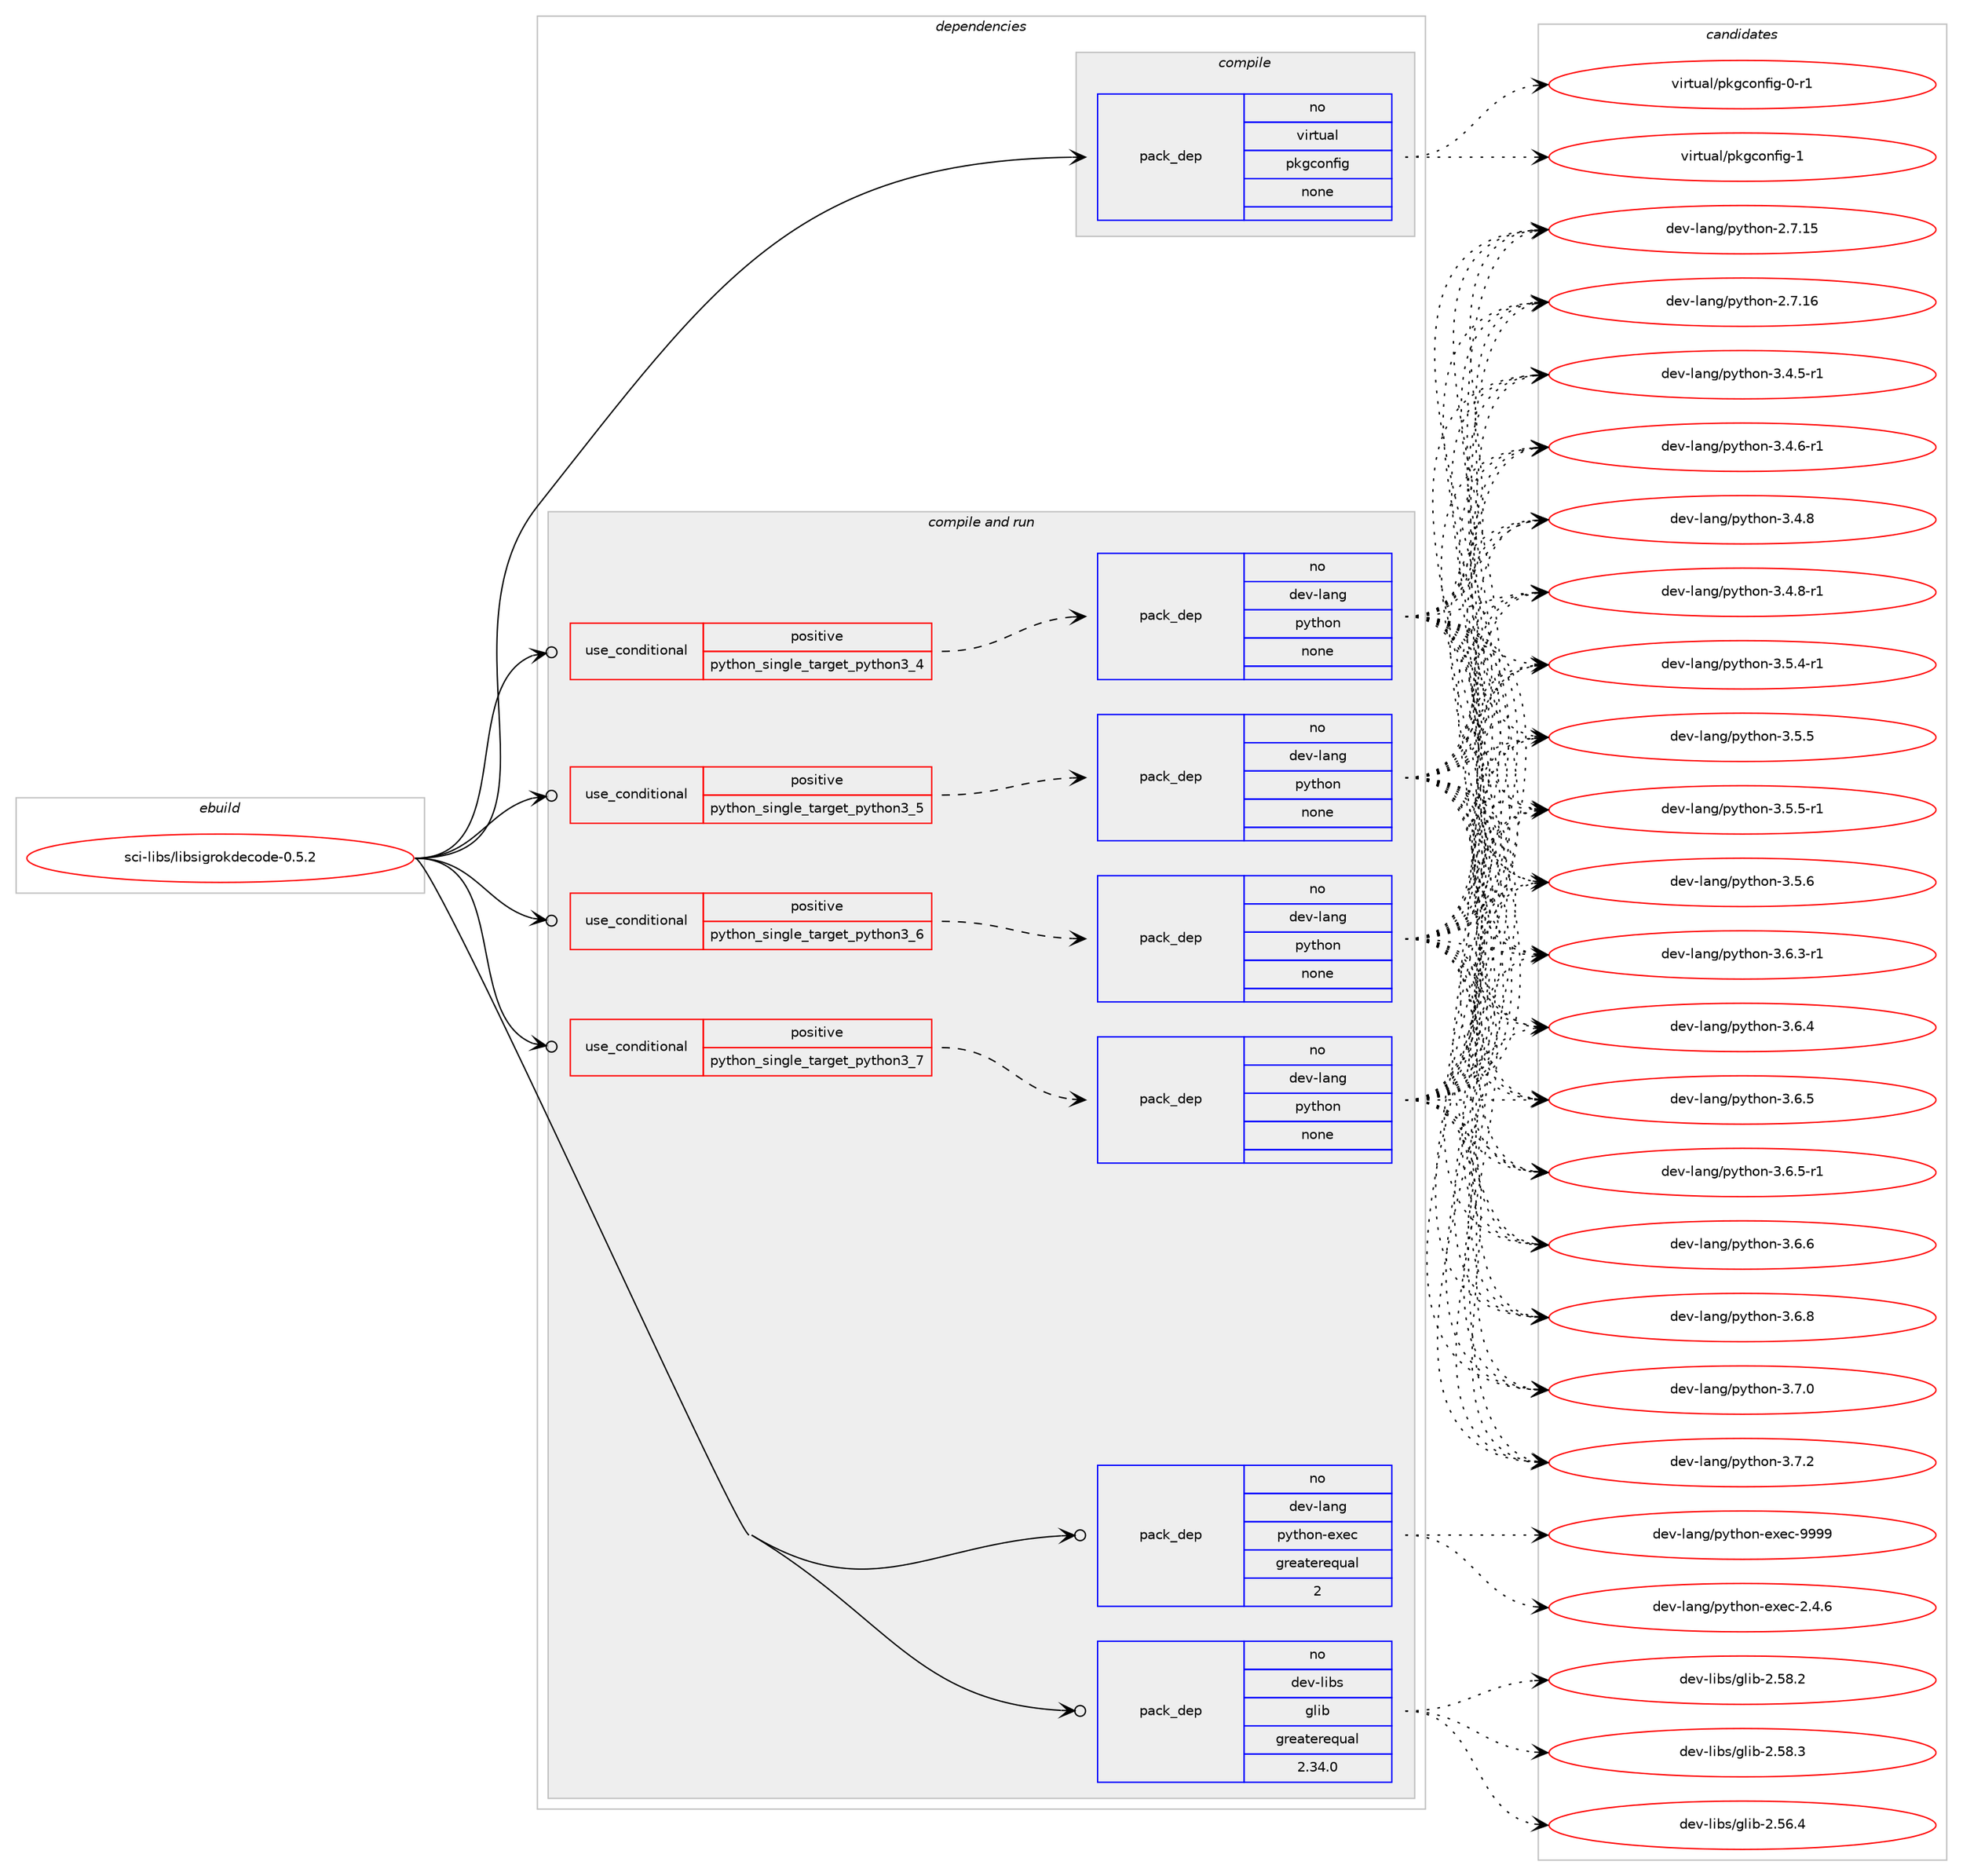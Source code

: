 digraph prolog {

# *************
# Graph options
# *************

newrank=true;
concentrate=true;
compound=true;
graph [rankdir=LR,fontname=Helvetica,fontsize=10,ranksep=1.5];#, ranksep=2.5, nodesep=0.2];
edge  [arrowhead=vee];
node  [fontname=Helvetica,fontsize=10];

# **********
# The ebuild
# **********

subgraph cluster_leftcol {
color=gray;
rank=same;
label=<<i>ebuild</i>>;
id [label="sci-libs/libsigrokdecode-0.5.2", color=red, width=4, href="../sci-libs/libsigrokdecode-0.5.2.svg"];
}

# ****************
# The dependencies
# ****************

subgraph cluster_midcol {
color=gray;
label=<<i>dependencies</i>>;
subgraph cluster_compile {
fillcolor="#eeeeee";
style=filled;
label=<<i>compile</i>>;
subgraph pack1213144 {
dependency1694614 [label=<<TABLE BORDER="0" CELLBORDER="1" CELLSPACING="0" CELLPADDING="4" WIDTH="220"><TR><TD ROWSPAN="6" CELLPADDING="30">pack_dep</TD></TR><TR><TD WIDTH="110">no</TD></TR><TR><TD>virtual</TD></TR><TR><TD>pkgconfig</TD></TR><TR><TD>none</TD></TR><TR><TD></TD></TR></TABLE>>, shape=none, color=blue];
}
id:e -> dependency1694614:w [weight=20,style="solid",arrowhead="vee"];
}
subgraph cluster_compileandrun {
fillcolor="#eeeeee";
style=filled;
label=<<i>compile and run</i>>;
subgraph cond453695 {
dependency1694615 [label=<<TABLE BORDER="0" CELLBORDER="1" CELLSPACING="0" CELLPADDING="4"><TR><TD ROWSPAN="3" CELLPADDING="10">use_conditional</TD></TR><TR><TD>positive</TD></TR><TR><TD>python_single_target_python3_4</TD></TR></TABLE>>, shape=none, color=red];
subgraph pack1213145 {
dependency1694616 [label=<<TABLE BORDER="0" CELLBORDER="1" CELLSPACING="0" CELLPADDING="4" WIDTH="220"><TR><TD ROWSPAN="6" CELLPADDING="30">pack_dep</TD></TR><TR><TD WIDTH="110">no</TD></TR><TR><TD>dev-lang</TD></TR><TR><TD>python</TD></TR><TR><TD>none</TD></TR><TR><TD></TD></TR></TABLE>>, shape=none, color=blue];
}
dependency1694615:e -> dependency1694616:w [weight=20,style="dashed",arrowhead="vee"];
}
id:e -> dependency1694615:w [weight=20,style="solid",arrowhead="odotvee"];
subgraph cond453696 {
dependency1694617 [label=<<TABLE BORDER="0" CELLBORDER="1" CELLSPACING="0" CELLPADDING="4"><TR><TD ROWSPAN="3" CELLPADDING="10">use_conditional</TD></TR><TR><TD>positive</TD></TR><TR><TD>python_single_target_python3_5</TD></TR></TABLE>>, shape=none, color=red];
subgraph pack1213146 {
dependency1694618 [label=<<TABLE BORDER="0" CELLBORDER="1" CELLSPACING="0" CELLPADDING="4" WIDTH="220"><TR><TD ROWSPAN="6" CELLPADDING="30">pack_dep</TD></TR><TR><TD WIDTH="110">no</TD></TR><TR><TD>dev-lang</TD></TR><TR><TD>python</TD></TR><TR><TD>none</TD></TR><TR><TD></TD></TR></TABLE>>, shape=none, color=blue];
}
dependency1694617:e -> dependency1694618:w [weight=20,style="dashed",arrowhead="vee"];
}
id:e -> dependency1694617:w [weight=20,style="solid",arrowhead="odotvee"];
subgraph cond453697 {
dependency1694619 [label=<<TABLE BORDER="0" CELLBORDER="1" CELLSPACING="0" CELLPADDING="4"><TR><TD ROWSPAN="3" CELLPADDING="10">use_conditional</TD></TR><TR><TD>positive</TD></TR><TR><TD>python_single_target_python3_6</TD></TR></TABLE>>, shape=none, color=red];
subgraph pack1213147 {
dependency1694620 [label=<<TABLE BORDER="0" CELLBORDER="1" CELLSPACING="0" CELLPADDING="4" WIDTH="220"><TR><TD ROWSPAN="6" CELLPADDING="30">pack_dep</TD></TR><TR><TD WIDTH="110">no</TD></TR><TR><TD>dev-lang</TD></TR><TR><TD>python</TD></TR><TR><TD>none</TD></TR><TR><TD></TD></TR></TABLE>>, shape=none, color=blue];
}
dependency1694619:e -> dependency1694620:w [weight=20,style="dashed",arrowhead="vee"];
}
id:e -> dependency1694619:w [weight=20,style="solid",arrowhead="odotvee"];
subgraph cond453698 {
dependency1694621 [label=<<TABLE BORDER="0" CELLBORDER="1" CELLSPACING="0" CELLPADDING="4"><TR><TD ROWSPAN="3" CELLPADDING="10">use_conditional</TD></TR><TR><TD>positive</TD></TR><TR><TD>python_single_target_python3_7</TD></TR></TABLE>>, shape=none, color=red];
subgraph pack1213148 {
dependency1694622 [label=<<TABLE BORDER="0" CELLBORDER="1" CELLSPACING="0" CELLPADDING="4" WIDTH="220"><TR><TD ROWSPAN="6" CELLPADDING="30">pack_dep</TD></TR><TR><TD WIDTH="110">no</TD></TR><TR><TD>dev-lang</TD></TR><TR><TD>python</TD></TR><TR><TD>none</TD></TR><TR><TD></TD></TR></TABLE>>, shape=none, color=blue];
}
dependency1694621:e -> dependency1694622:w [weight=20,style="dashed",arrowhead="vee"];
}
id:e -> dependency1694621:w [weight=20,style="solid",arrowhead="odotvee"];
subgraph pack1213149 {
dependency1694623 [label=<<TABLE BORDER="0" CELLBORDER="1" CELLSPACING="0" CELLPADDING="4" WIDTH="220"><TR><TD ROWSPAN="6" CELLPADDING="30">pack_dep</TD></TR><TR><TD WIDTH="110">no</TD></TR><TR><TD>dev-lang</TD></TR><TR><TD>python-exec</TD></TR><TR><TD>greaterequal</TD></TR><TR><TD>2</TD></TR></TABLE>>, shape=none, color=blue];
}
id:e -> dependency1694623:w [weight=20,style="solid",arrowhead="odotvee"];
subgraph pack1213150 {
dependency1694624 [label=<<TABLE BORDER="0" CELLBORDER="1" CELLSPACING="0" CELLPADDING="4" WIDTH="220"><TR><TD ROWSPAN="6" CELLPADDING="30">pack_dep</TD></TR><TR><TD WIDTH="110">no</TD></TR><TR><TD>dev-libs</TD></TR><TR><TD>glib</TD></TR><TR><TD>greaterequal</TD></TR><TR><TD>2.34.0</TD></TR></TABLE>>, shape=none, color=blue];
}
id:e -> dependency1694624:w [weight=20,style="solid",arrowhead="odotvee"];
}
subgraph cluster_run {
fillcolor="#eeeeee";
style=filled;
label=<<i>run</i>>;
}
}

# **************
# The candidates
# **************

subgraph cluster_choices {
rank=same;
color=gray;
label=<<i>candidates</i>>;

subgraph choice1213144 {
color=black;
nodesep=1;
choice11810511411611797108471121071039911111010210510345484511449 [label="virtual/pkgconfig-0-r1", color=red, width=4,href="../virtual/pkgconfig-0-r1.svg"];
choice1181051141161179710847112107103991111101021051034549 [label="virtual/pkgconfig-1", color=red, width=4,href="../virtual/pkgconfig-1.svg"];
dependency1694614:e -> choice11810511411611797108471121071039911111010210510345484511449:w [style=dotted,weight="100"];
dependency1694614:e -> choice1181051141161179710847112107103991111101021051034549:w [style=dotted,weight="100"];
}
subgraph choice1213145 {
color=black;
nodesep=1;
choice10010111845108971101034711212111610411111045504655464953 [label="dev-lang/python-2.7.15", color=red, width=4,href="../dev-lang/python-2.7.15.svg"];
choice10010111845108971101034711212111610411111045504655464954 [label="dev-lang/python-2.7.16", color=red, width=4,href="../dev-lang/python-2.7.16.svg"];
choice1001011184510897110103471121211161041111104551465246534511449 [label="dev-lang/python-3.4.5-r1", color=red, width=4,href="../dev-lang/python-3.4.5-r1.svg"];
choice1001011184510897110103471121211161041111104551465246544511449 [label="dev-lang/python-3.4.6-r1", color=red, width=4,href="../dev-lang/python-3.4.6-r1.svg"];
choice100101118451089711010347112121116104111110455146524656 [label="dev-lang/python-3.4.8", color=red, width=4,href="../dev-lang/python-3.4.8.svg"];
choice1001011184510897110103471121211161041111104551465246564511449 [label="dev-lang/python-3.4.8-r1", color=red, width=4,href="../dev-lang/python-3.4.8-r1.svg"];
choice1001011184510897110103471121211161041111104551465346524511449 [label="dev-lang/python-3.5.4-r1", color=red, width=4,href="../dev-lang/python-3.5.4-r1.svg"];
choice100101118451089711010347112121116104111110455146534653 [label="dev-lang/python-3.5.5", color=red, width=4,href="../dev-lang/python-3.5.5.svg"];
choice1001011184510897110103471121211161041111104551465346534511449 [label="dev-lang/python-3.5.5-r1", color=red, width=4,href="../dev-lang/python-3.5.5-r1.svg"];
choice100101118451089711010347112121116104111110455146534654 [label="dev-lang/python-3.5.6", color=red, width=4,href="../dev-lang/python-3.5.6.svg"];
choice1001011184510897110103471121211161041111104551465446514511449 [label="dev-lang/python-3.6.3-r1", color=red, width=4,href="../dev-lang/python-3.6.3-r1.svg"];
choice100101118451089711010347112121116104111110455146544652 [label="dev-lang/python-3.6.4", color=red, width=4,href="../dev-lang/python-3.6.4.svg"];
choice100101118451089711010347112121116104111110455146544653 [label="dev-lang/python-3.6.5", color=red, width=4,href="../dev-lang/python-3.6.5.svg"];
choice1001011184510897110103471121211161041111104551465446534511449 [label="dev-lang/python-3.6.5-r1", color=red, width=4,href="../dev-lang/python-3.6.5-r1.svg"];
choice100101118451089711010347112121116104111110455146544654 [label="dev-lang/python-3.6.6", color=red, width=4,href="../dev-lang/python-3.6.6.svg"];
choice100101118451089711010347112121116104111110455146544656 [label="dev-lang/python-3.6.8", color=red, width=4,href="../dev-lang/python-3.6.8.svg"];
choice100101118451089711010347112121116104111110455146554648 [label="dev-lang/python-3.7.0", color=red, width=4,href="../dev-lang/python-3.7.0.svg"];
choice100101118451089711010347112121116104111110455146554650 [label="dev-lang/python-3.7.2", color=red, width=4,href="../dev-lang/python-3.7.2.svg"];
dependency1694616:e -> choice10010111845108971101034711212111610411111045504655464953:w [style=dotted,weight="100"];
dependency1694616:e -> choice10010111845108971101034711212111610411111045504655464954:w [style=dotted,weight="100"];
dependency1694616:e -> choice1001011184510897110103471121211161041111104551465246534511449:w [style=dotted,weight="100"];
dependency1694616:e -> choice1001011184510897110103471121211161041111104551465246544511449:w [style=dotted,weight="100"];
dependency1694616:e -> choice100101118451089711010347112121116104111110455146524656:w [style=dotted,weight="100"];
dependency1694616:e -> choice1001011184510897110103471121211161041111104551465246564511449:w [style=dotted,weight="100"];
dependency1694616:e -> choice1001011184510897110103471121211161041111104551465346524511449:w [style=dotted,weight="100"];
dependency1694616:e -> choice100101118451089711010347112121116104111110455146534653:w [style=dotted,weight="100"];
dependency1694616:e -> choice1001011184510897110103471121211161041111104551465346534511449:w [style=dotted,weight="100"];
dependency1694616:e -> choice100101118451089711010347112121116104111110455146534654:w [style=dotted,weight="100"];
dependency1694616:e -> choice1001011184510897110103471121211161041111104551465446514511449:w [style=dotted,weight="100"];
dependency1694616:e -> choice100101118451089711010347112121116104111110455146544652:w [style=dotted,weight="100"];
dependency1694616:e -> choice100101118451089711010347112121116104111110455146544653:w [style=dotted,weight="100"];
dependency1694616:e -> choice1001011184510897110103471121211161041111104551465446534511449:w [style=dotted,weight="100"];
dependency1694616:e -> choice100101118451089711010347112121116104111110455146544654:w [style=dotted,weight="100"];
dependency1694616:e -> choice100101118451089711010347112121116104111110455146544656:w [style=dotted,weight="100"];
dependency1694616:e -> choice100101118451089711010347112121116104111110455146554648:w [style=dotted,weight="100"];
dependency1694616:e -> choice100101118451089711010347112121116104111110455146554650:w [style=dotted,weight="100"];
}
subgraph choice1213146 {
color=black;
nodesep=1;
choice10010111845108971101034711212111610411111045504655464953 [label="dev-lang/python-2.7.15", color=red, width=4,href="../dev-lang/python-2.7.15.svg"];
choice10010111845108971101034711212111610411111045504655464954 [label="dev-lang/python-2.7.16", color=red, width=4,href="../dev-lang/python-2.7.16.svg"];
choice1001011184510897110103471121211161041111104551465246534511449 [label="dev-lang/python-3.4.5-r1", color=red, width=4,href="../dev-lang/python-3.4.5-r1.svg"];
choice1001011184510897110103471121211161041111104551465246544511449 [label="dev-lang/python-3.4.6-r1", color=red, width=4,href="../dev-lang/python-3.4.6-r1.svg"];
choice100101118451089711010347112121116104111110455146524656 [label="dev-lang/python-3.4.8", color=red, width=4,href="../dev-lang/python-3.4.8.svg"];
choice1001011184510897110103471121211161041111104551465246564511449 [label="dev-lang/python-3.4.8-r1", color=red, width=4,href="../dev-lang/python-3.4.8-r1.svg"];
choice1001011184510897110103471121211161041111104551465346524511449 [label="dev-lang/python-3.5.4-r1", color=red, width=4,href="../dev-lang/python-3.5.4-r1.svg"];
choice100101118451089711010347112121116104111110455146534653 [label="dev-lang/python-3.5.5", color=red, width=4,href="../dev-lang/python-3.5.5.svg"];
choice1001011184510897110103471121211161041111104551465346534511449 [label="dev-lang/python-3.5.5-r1", color=red, width=4,href="../dev-lang/python-3.5.5-r1.svg"];
choice100101118451089711010347112121116104111110455146534654 [label="dev-lang/python-3.5.6", color=red, width=4,href="../dev-lang/python-3.5.6.svg"];
choice1001011184510897110103471121211161041111104551465446514511449 [label="dev-lang/python-3.6.3-r1", color=red, width=4,href="../dev-lang/python-3.6.3-r1.svg"];
choice100101118451089711010347112121116104111110455146544652 [label="dev-lang/python-3.6.4", color=red, width=4,href="../dev-lang/python-3.6.4.svg"];
choice100101118451089711010347112121116104111110455146544653 [label="dev-lang/python-3.6.5", color=red, width=4,href="../dev-lang/python-3.6.5.svg"];
choice1001011184510897110103471121211161041111104551465446534511449 [label="dev-lang/python-3.6.5-r1", color=red, width=4,href="../dev-lang/python-3.6.5-r1.svg"];
choice100101118451089711010347112121116104111110455146544654 [label="dev-lang/python-3.6.6", color=red, width=4,href="../dev-lang/python-3.6.6.svg"];
choice100101118451089711010347112121116104111110455146544656 [label="dev-lang/python-3.6.8", color=red, width=4,href="../dev-lang/python-3.6.8.svg"];
choice100101118451089711010347112121116104111110455146554648 [label="dev-lang/python-3.7.0", color=red, width=4,href="../dev-lang/python-3.7.0.svg"];
choice100101118451089711010347112121116104111110455146554650 [label="dev-lang/python-3.7.2", color=red, width=4,href="../dev-lang/python-3.7.2.svg"];
dependency1694618:e -> choice10010111845108971101034711212111610411111045504655464953:w [style=dotted,weight="100"];
dependency1694618:e -> choice10010111845108971101034711212111610411111045504655464954:w [style=dotted,weight="100"];
dependency1694618:e -> choice1001011184510897110103471121211161041111104551465246534511449:w [style=dotted,weight="100"];
dependency1694618:e -> choice1001011184510897110103471121211161041111104551465246544511449:w [style=dotted,weight="100"];
dependency1694618:e -> choice100101118451089711010347112121116104111110455146524656:w [style=dotted,weight="100"];
dependency1694618:e -> choice1001011184510897110103471121211161041111104551465246564511449:w [style=dotted,weight="100"];
dependency1694618:e -> choice1001011184510897110103471121211161041111104551465346524511449:w [style=dotted,weight="100"];
dependency1694618:e -> choice100101118451089711010347112121116104111110455146534653:w [style=dotted,weight="100"];
dependency1694618:e -> choice1001011184510897110103471121211161041111104551465346534511449:w [style=dotted,weight="100"];
dependency1694618:e -> choice100101118451089711010347112121116104111110455146534654:w [style=dotted,weight="100"];
dependency1694618:e -> choice1001011184510897110103471121211161041111104551465446514511449:w [style=dotted,weight="100"];
dependency1694618:e -> choice100101118451089711010347112121116104111110455146544652:w [style=dotted,weight="100"];
dependency1694618:e -> choice100101118451089711010347112121116104111110455146544653:w [style=dotted,weight="100"];
dependency1694618:e -> choice1001011184510897110103471121211161041111104551465446534511449:w [style=dotted,weight="100"];
dependency1694618:e -> choice100101118451089711010347112121116104111110455146544654:w [style=dotted,weight="100"];
dependency1694618:e -> choice100101118451089711010347112121116104111110455146544656:w [style=dotted,weight="100"];
dependency1694618:e -> choice100101118451089711010347112121116104111110455146554648:w [style=dotted,weight="100"];
dependency1694618:e -> choice100101118451089711010347112121116104111110455146554650:w [style=dotted,weight="100"];
}
subgraph choice1213147 {
color=black;
nodesep=1;
choice10010111845108971101034711212111610411111045504655464953 [label="dev-lang/python-2.7.15", color=red, width=4,href="../dev-lang/python-2.7.15.svg"];
choice10010111845108971101034711212111610411111045504655464954 [label="dev-lang/python-2.7.16", color=red, width=4,href="../dev-lang/python-2.7.16.svg"];
choice1001011184510897110103471121211161041111104551465246534511449 [label="dev-lang/python-3.4.5-r1", color=red, width=4,href="../dev-lang/python-3.4.5-r1.svg"];
choice1001011184510897110103471121211161041111104551465246544511449 [label="dev-lang/python-3.4.6-r1", color=red, width=4,href="../dev-lang/python-3.4.6-r1.svg"];
choice100101118451089711010347112121116104111110455146524656 [label="dev-lang/python-3.4.8", color=red, width=4,href="../dev-lang/python-3.4.8.svg"];
choice1001011184510897110103471121211161041111104551465246564511449 [label="dev-lang/python-3.4.8-r1", color=red, width=4,href="../dev-lang/python-3.4.8-r1.svg"];
choice1001011184510897110103471121211161041111104551465346524511449 [label="dev-lang/python-3.5.4-r1", color=red, width=4,href="../dev-lang/python-3.5.4-r1.svg"];
choice100101118451089711010347112121116104111110455146534653 [label="dev-lang/python-3.5.5", color=red, width=4,href="../dev-lang/python-3.5.5.svg"];
choice1001011184510897110103471121211161041111104551465346534511449 [label="dev-lang/python-3.5.5-r1", color=red, width=4,href="../dev-lang/python-3.5.5-r1.svg"];
choice100101118451089711010347112121116104111110455146534654 [label="dev-lang/python-3.5.6", color=red, width=4,href="../dev-lang/python-3.5.6.svg"];
choice1001011184510897110103471121211161041111104551465446514511449 [label="dev-lang/python-3.6.3-r1", color=red, width=4,href="../dev-lang/python-3.6.3-r1.svg"];
choice100101118451089711010347112121116104111110455146544652 [label="dev-lang/python-3.6.4", color=red, width=4,href="../dev-lang/python-3.6.4.svg"];
choice100101118451089711010347112121116104111110455146544653 [label="dev-lang/python-3.6.5", color=red, width=4,href="../dev-lang/python-3.6.5.svg"];
choice1001011184510897110103471121211161041111104551465446534511449 [label="dev-lang/python-3.6.5-r1", color=red, width=4,href="../dev-lang/python-3.6.5-r1.svg"];
choice100101118451089711010347112121116104111110455146544654 [label="dev-lang/python-3.6.6", color=red, width=4,href="../dev-lang/python-3.6.6.svg"];
choice100101118451089711010347112121116104111110455146544656 [label="dev-lang/python-3.6.8", color=red, width=4,href="../dev-lang/python-3.6.8.svg"];
choice100101118451089711010347112121116104111110455146554648 [label="dev-lang/python-3.7.0", color=red, width=4,href="../dev-lang/python-3.7.0.svg"];
choice100101118451089711010347112121116104111110455146554650 [label="dev-lang/python-3.7.2", color=red, width=4,href="../dev-lang/python-3.7.2.svg"];
dependency1694620:e -> choice10010111845108971101034711212111610411111045504655464953:w [style=dotted,weight="100"];
dependency1694620:e -> choice10010111845108971101034711212111610411111045504655464954:w [style=dotted,weight="100"];
dependency1694620:e -> choice1001011184510897110103471121211161041111104551465246534511449:w [style=dotted,weight="100"];
dependency1694620:e -> choice1001011184510897110103471121211161041111104551465246544511449:w [style=dotted,weight="100"];
dependency1694620:e -> choice100101118451089711010347112121116104111110455146524656:w [style=dotted,weight="100"];
dependency1694620:e -> choice1001011184510897110103471121211161041111104551465246564511449:w [style=dotted,weight="100"];
dependency1694620:e -> choice1001011184510897110103471121211161041111104551465346524511449:w [style=dotted,weight="100"];
dependency1694620:e -> choice100101118451089711010347112121116104111110455146534653:w [style=dotted,weight="100"];
dependency1694620:e -> choice1001011184510897110103471121211161041111104551465346534511449:w [style=dotted,weight="100"];
dependency1694620:e -> choice100101118451089711010347112121116104111110455146534654:w [style=dotted,weight="100"];
dependency1694620:e -> choice1001011184510897110103471121211161041111104551465446514511449:w [style=dotted,weight="100"];
dependency1694620:e -> choice100101118451089711010347112121116104111110455146544652:w [style=dotted,weight="100"];
dependency1694620:e -> choice100101118451089711010347112121116104111110455146544653:w [style=dotted,weight="100"];
dependency1694620:e -> choice1001011184510897110103471121211161041111104551465446534511449:w [style=dotted,weight="100"];
dependency1694620:e -> choice100101118451089711010347112121116104111110455146544654:w [style=dotted,weight="100"];
dependency1694620:e -> choice100101118451089711010347112121116104111110455146544656:w [style=dotted,weight="100"];
dependency1694620:e -> choice100101118451089711010347112121116104111110455146554648:w [style=dotted,weight="100"];
dependency1694620:e -> choice100101118451089711010347112121116104111110455146554650:w [style=dotted,weight="100"];
}
subgraph choice1213148 {
color=black;
nodesep=1;
choice10010111845108971101034711212111610411111045504655464953 [label="dev-lang/python-2.7.15", color=red, width=4,href="../dev-lang/python-2.7.15.svg"];
choice10010111845108971101034711212111610411111045504655464954 [label="dev-lang/python-2.7.16", color=red, width=4,href="../dev-lang/python-2.7.16.svg"];
choice1001011184510897110103471121211161041111104551465246534511449 [label="dev-lang/python-3.4.5-r1", color=red, width=4,href="../dev-lang/python-3.4.5-r1.svg"];
choice1001011184510897110103471121211161041111104551465246544511449 [label="dev-lang/python-3.4.6-r1", color=red, width=4,href="../dev-lang/python-3.4.6-r1.svg"];
choice100101118451089711010347112121116104111110455146524656 [label="dev-lang/python-3.4.8", color=red, width=4,href="../dev-lang/python-3.4.8.svg"];
choice1001011184510897110103471121211161041111104551465246564511449 [label="dev-lang/python-3.4.8-r1", color=red, width=4,href="../dev-lang/python-3.4.8-r1.svg"];
choice1001011184510897110103471121211161041111104551465346524511449 [label="dev-lang/python-3.5.4-r1", color=red, width=4,href="../dev-lang/python-3.5.4-r1.svg"];
choice100101118451089711010347112121116104111110455146534653 [label="dev-lang/python-3.5.5", color=red, width=4,href="../dev-lang/python-3.5.5.svg"];
choice1001011184510897110103471121211161041111104551465346534511449 [label="dev-lang/python-3.5.5-r1", color=red, width=4,href="../dev-lang/python-3.5.5-r1.svg"];
choice100101118451089711010347112121116104111110455146534654 [label="dev-lang/python-3.5.6", color=red, width=4,href="../dev-lang/python-3.5.6.svg"];
choice1001011184510897110103471121211161041111104551465446514511449 [label="dev-lang/python-3.6.3-r1", color=red, width=4,href="../dev-lang/python-3.6.3-r1.svg"];
choice100101118451089711010347112121116104111110455146544652 [label="dev-lang/python-3.6.4", color=red, width=4,href="../dev-lang/python-3.6.4.svg"];
choice100101118451089711010347112121116104111110455146544653 [label="dev-lang/python-3.6.5", color=red, width=4,href="../dev-lang/python-3.6.5.svg"];
choice1001011184510897110103471121211161041111104551465446534511449 [label="dev-lang/python-3.6.5-r1", color=red, width=4,href="../dev-lang/python-3.6.5-r1.svg"];
choice100101118451089711010347112121116104111110455146544654 [label="dev-lang/python-3.6.6", color=red, width=4,href="../dev-lang/python-3.6.6.svg"];
choice100101118451089711010347112121116104111110455146544656 [label="dev-lang/python-3.6.8", color=red, width=4,href="../dev-lang/python-3.6.8.svg"];
choice100101118451089711010347112121116104111110455146554648 [label="dev-lang/python-3.7.0", color=red, width=4,href="../dev-lang/python-3.7.0.svg"];
choice100101118451089711010347112121116104111110455146554650 [label="dev-lang/python-3.7.2", color=red, width=4,href="../dev-lang/python-3.7.2.svg"];
dependency1694622:e -> choice10010111845108971101034711212111610411111045504655464953:w [style=dotted,weight="100"];
dependency1694622:e -> choice10010111845108971101034711212111610411111045504655464954:w [style=dotted,weight="100"];
dependency1694622:e -> choice1001011184510897110103471121211161041111104551465246534511449:w [style=dotted,weight="100"];
dependency1694622:e -> choice1001011184510897110103471121211161041111104551465246544511449:w [style=dotted,weight="100"];
dependency1694622:e -> choice100101118451089711010347112121116104111110455146524656:w [style=dotted,weight="100"];
dependency1694622:e -> choice1001011184510897110103471121211161041111104551465246564511449:w [style=dotted,weight="100"];
dependency1694622:e -> choice1001011184510897110103471121211161041111104551465346524511449:w [style=dotted,weight="100"];
dependency1694622:e -> choice100101118451089711010347112121116104111110455146534653:w [style=dotted,weight="100"];
dependency1694622:e -> choice1001011184510897110103471121211161041111104551465346534511449:w [style=dotted,weight="100"];
dependency1694622:e -> choice100101118451089711010347112121116104111110455146534654:w [style=dotted,weight="100"];
dependency1694622:e -> choice1001011184510897110103471121211161041111104551465446514511449:w [style=dotted,weight="100"];
dependency1694622:e -> choice100101118451089711010347112121116104111110455146544652:w [style=dotted,weight="100"];
dependency1694622:e -> choice100101118451089711010347112121116104111110455146544653:w [style=dotted,weight="100"];
dependency1694622:e -> choice1001011184510897110103471121211161041111104551465446534511449:w [style=dotted,weight="100"];
dependency1694622:e -> choice100101118451089711010347112121116104111110455146544654:w [style=dotted,weight="100"];
dependency1694622:e -> choice100101118451089711010347112121116104111110455146544656:w [style=dotted,weight="100"];
dependency1694622:e -> choice100101118451089711010347112121116104111110455146554648:w [style=dotted,weight="100"];
dependency1694622:e -> choice100101118451089711010347112121116104111110455146554650:w [style=dotted,weight="100"];
}
subgraph choice1213149 {
color=black;
nodesep=1;
choice1001011184510897110103471121211161041111104510112010199455046524654 [label="dev-lang/python-exec-2.4.6", color=red, width=4,href="../dev-lang/python-exec-2.4.6.svg"];
choice10010111845108971101034711212111610411111045101120101994557575757 [label="dev-lang/python-exec-9999", color=red, width=4,href="../dev-lang/python-exec-9999.svg"];
dependency1694623:e -> choice1001011184510897110103471121211161041111104510112010199455046524654:w [style=dotted,weight="100"];
dependency1694623:e -> choice10010111845108971101034711212111610411111045101120101994557575757:w [style=dotted,weight="100"];
}
subgraph choice1213150 {
color=black;
nodesep=1;
choice1001011184510810598115471031081059845504653544652 [label="dev-libs/glib-2.56.4", color=red, width=4,href="../dev-libs/glib-2.56.4.svg"];
choice1001011184510810598115471031081059845504653564650 [label="dev-libs/glib-2.58.2", color=red, width=4,href="../dev-libs/glib-2.58.2.svg"];
choice1001011184510810598115471031081059845504653564651 [label="dev-libs/glib-2.58.3", color=red, width=4,href="../dev-libs/glib-2.58.3.svg"];
dependency1694624:e -> choice1001011184510810598115471031081059845504653544652:w [style=dotted,weight="100"];
dependency1694624:e -> choice1001011184510810598115471031081059845504653564650:w [style=dotted,weight="100"];
dependency1694624:e -> choice1001011184510810598115471031081059845504653564651:w [style=dotted,weight="100"];
}
}

}
